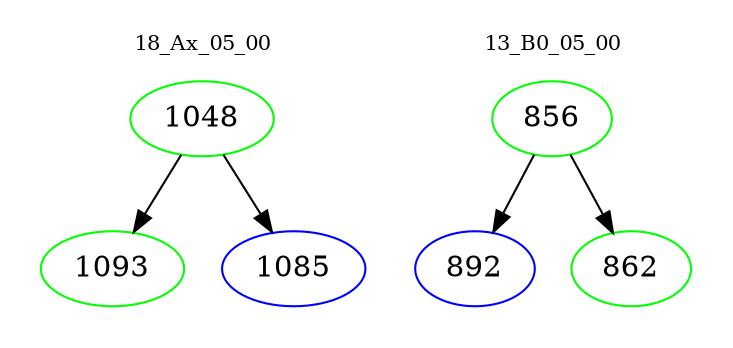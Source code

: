 digraph{
subgraph cluster_0 {
color = white
label = "18_Ax_05_00";
fontsize=10;
T0_1048 [label="1048", color="green"]
T0_1048 -> T0_1093 [color="black"]
T0_1093 [label="1093", color="green"]
T0_1048 -> T0_1085 [color="black"]
T0_1085 [label="1085", color="blue"]
}
subgraph cluster_1 {
color = white
label = "13_B0_05_00";
fontsize=10;
T1_856 [label="856", color="green"]
T1_856 -> T1_892 [color="black"]
T1_892 [label="892", color="blue"]
T1_856 -> T1_862 [color="black"]
T1_862 [label="862", color="green"]
}
}
